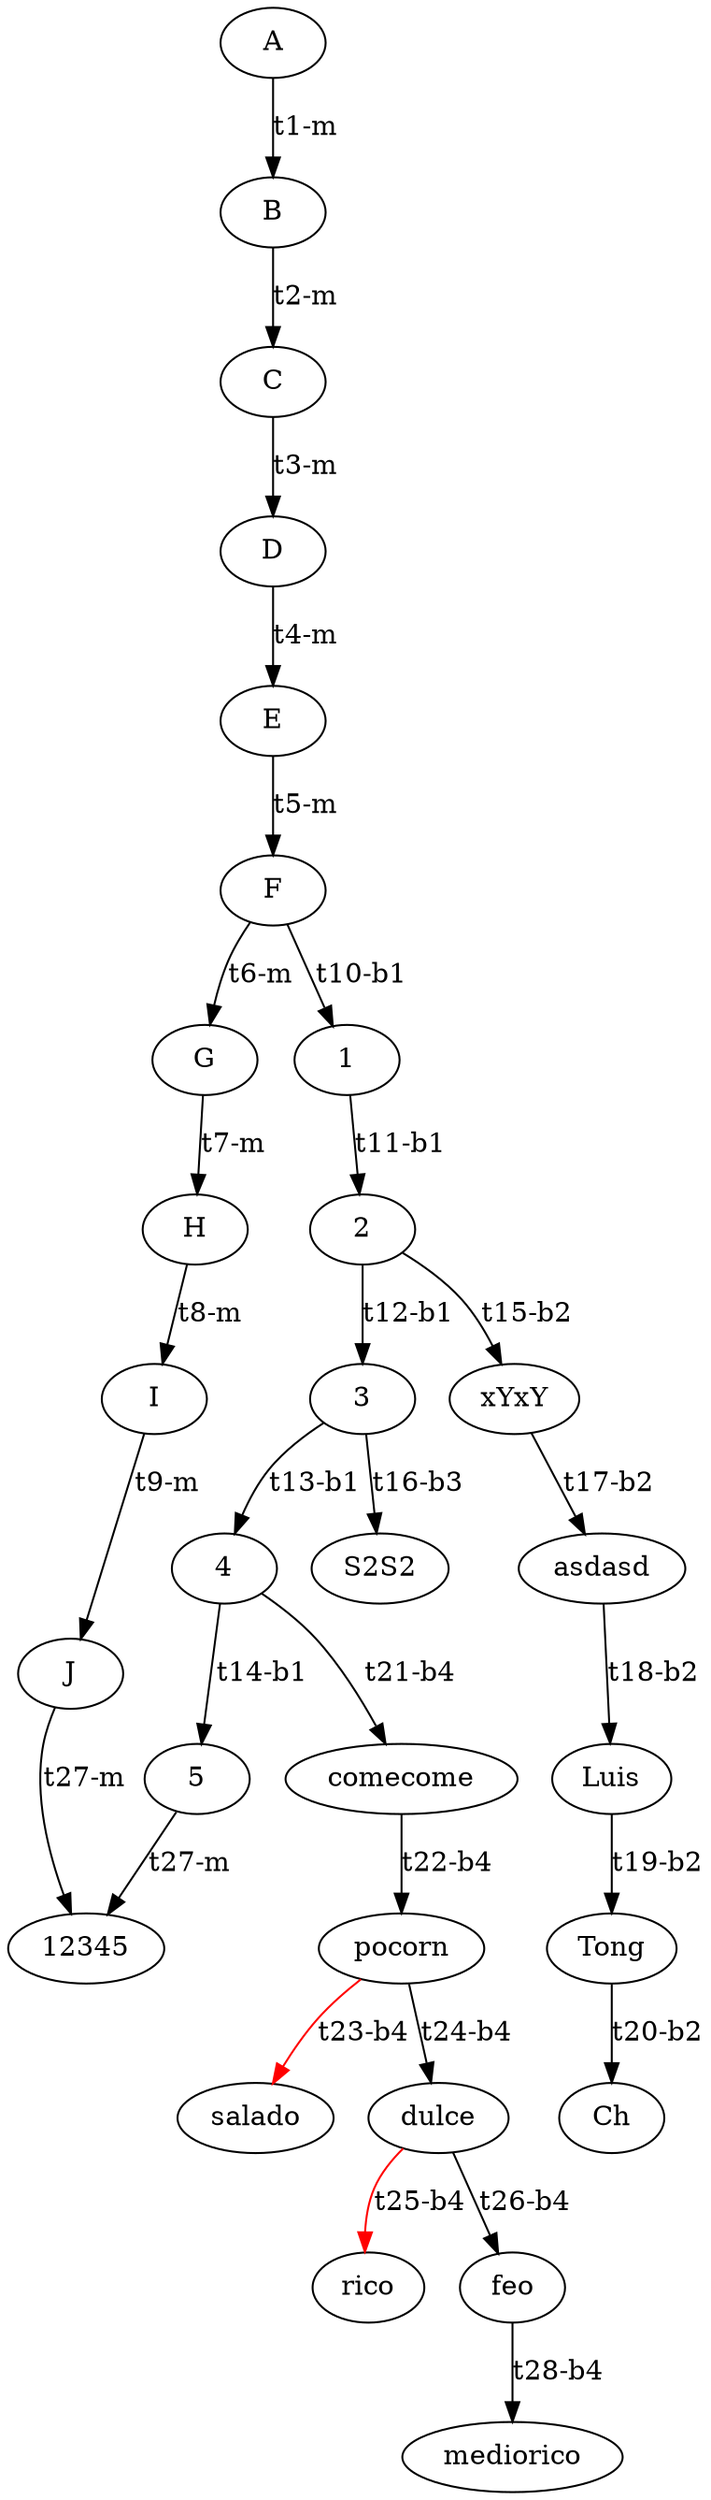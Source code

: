 digraph G{
A -> B[label="t1-m"];
B -> C[label="t2-m"];
C -> D[label="t3-m"];
D -> E[label="t4-m"];
E -> F[label="t5-m"];
F -> G[label="t6-m"];
G -> H[label="t7-m"];
H -> I[label="t8-m"];
I -> J[label="t9-m"];
F -> 1[label="t10-b1"];
1 -> 2[label="t11-b1"];
2 -> 3[label="t12-b1"];
3 -> 4[label="t13-b1"];
4 -> 5[label="t14-b1"];
2 -> xYxY[label="t15-b2"];
3 -> S2S2[label="t16-b3"];
xYxY -> asdasd[label="t17-b2"];
asdasd -> Luis[label="t18-b2"];
Luis -> Tong[label="t19-b2"];
Tong -> Ch[label="t20-b2"];
4 -> comecome[label="t21-b4"];
comecome -> pocorn[label="t22-b4"];
pocorn -> salado[color=red,label="t23-b4"];
pocorn -> dulce[label="t24-b4"];
dulce -> rico[color=red,label="t25-b4"];
dulce -> feo[label="t26-b4"];
J -> 12345[label="t27-m"];
5 -> 12345[label="t27-m"];
feo -> mediorico[label="t28-b4"];
}
